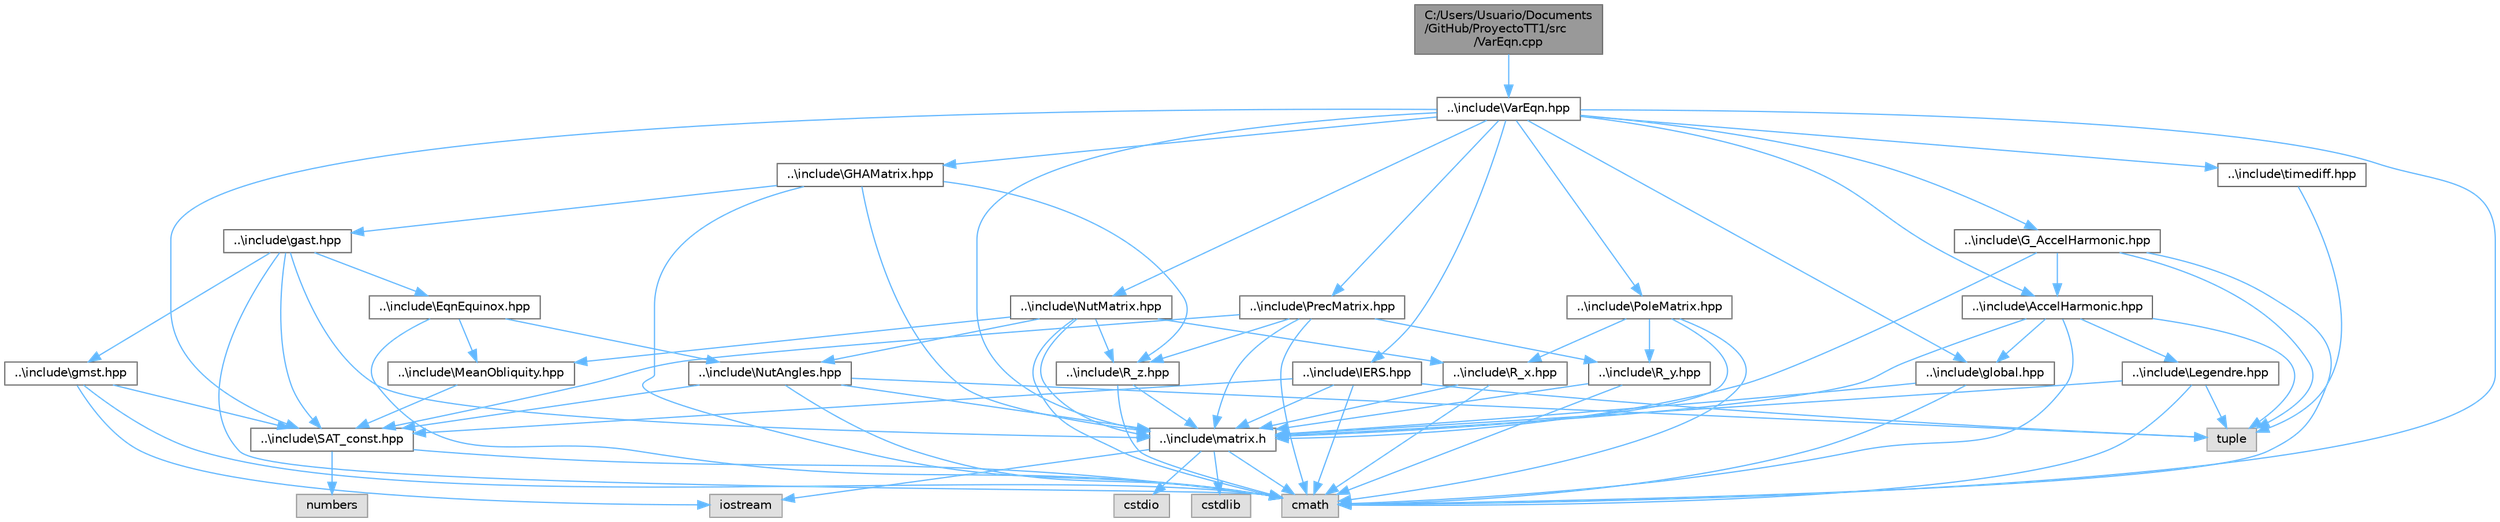 digraph "C:/Users/Usuario/Documents/GitHub/ProyectoTT1/src/VarEqn.cpp"
{
 // LATEX_PDF_SIZE
  bgcolor="transparent";
  edge [fontname=Helvetica,fontsize=10,labelfontname=Helvetica,labelfontsize=10];
  node [fontname=Helvetica,fontsize=10,shape=box,height=0.2,width=0.4];
  Node1 [id="Node000001",label="C:/Users/Usuario/Documents\l/GitHub/ProyectoTT1/src\l/VarEqn.cpp",height=0.2,width=0.4,color="gray40", fillcolor="grey60", style="filled", fontcolor="black",tooltip="Cálculo de las ecuaciones variacionales."];
  Node1 -> Node2 [id="edge80_Node000001_Node000002",color="steelblue1",style="solid",tooltip=" "];
  Node2 [id="Node000002",label="..\\include\\VarEqn.hpp",height=0.2,width=0.4,color="grey40", fillcolor="white", style="filled",URL="$_var_eqn_8hpp.html",tooltip="Este archivo de cabecera contiene una implementación de la función VarEqn."];
  Node2 -> Node3 [id="edge81_Node000002_Node000003",color="steelblue1",style="solid",tooltip=" "];
  Node3 [id="Node000003",label="cmath",height=0.2,width=0.4,color="grey60", fillcolor="#E0E0E0", style="filled",tooltip=" "];
  Node2 -> Node4 [id="edge82_Node000002_Node000004",color="steelblue1",style="solid",tooltip=" "];
  Node4 [id="Node000004",label="..\\include\\matrix.h",height=0.2,width=0.4,color="grey40", fillcolor="white", style="filled",URL="$matrix_8h.html",tooltip="Este archivo de cabecera contiene una implementación de una clase que representa una matriz."];
  Node4 -> Node5 [id="edge83_Node000004_Node000005",color="steelblue1",style="solid",tooltip=" "];
  Node5 [id="Node000005",label="cstdio",height=0.2,width=0.4,color="grey60", fillcolor="#E0E0E0", style="filled",tooltip=" "];
  Node4 -> Node6 [id="edge84_Node000004_Node000006",color="steelblue1",style="solid",tooltip=" "];
  Node6 [id="Node000006",label="cstdlib",height=0.2,width=0.4,color="grey60", fillcolor="#E0E0E0", style="filled",tooltip=" "];
  Node4 -> Node3 [id="edge85_Node000004_Node000003",color="steelblue1",style="solid",tooltip=" "];
  Node4 -> Node7 [id="edge86_Node000004_Node000007",color="steelblue1",style="solid",tooltip=" "];
  Node7 [id="Node000007",label="iostream",height=0.2,width=0.4,color="grey60", fillcolor="#E0E0E0", style="filled",tooltip=" "];
  Node2 -> Node8 [id="edge87_Node000002_Node000008",color="steelblue1",style="solid",tooltip=" "];
  Node8 [id="Node000008",label="..\\include\\SAT_const.hpp",height=0.2,width=0.4,color="grey40", fillcolor="white", style="filled",URL="$_s_a_t___const_8hpp.html",tooltip="Este archivo de cabecera contiene una implementación de una clase que contiene diferentes constantes."];
  Node8 -> Node3 [id="edge88_Node000008_Node000003",color="steelblue1",style="solid",tooltip=" "];
  Node8 -> Node9 [id="edge89_Node000008_Node000009",color="steelblue1",style="solid",tooltip=" "];
  Node9 [id="Node000009",label="numbers",height=0.2,width=0.4,color="grey60", fillcolor="#E0E0E0", style="filled",tooltip=" "];
  Node2 -> Node10 [id="edge90_Node000002_Node000010",color="steelblue1",style="solid",tooltip=" "];
  Node10 [id="Node000010",label="..\\include\\global.hpp",height=0.2,width=0.4,color="grey40", fillcolor="white", style="filled",URL="$global_8hpp.html",tooltip="Este archivo de cabecera contiene una implementación para leer ficheros."];
  Node10 -> Node3 [id="edge91_Node000010_Node000003",color="steelblue1",style="solid",tooltip=" "];
  Node10 -> Node4 [id="edge92_Node000010_Node000004",color="steelblue1",style="solid",tooltip=" "];
  Node2 -> Node11 [id="edge93_Node000002_Node000011",color="steelblue1",style="solid",tooltip=" "];
  Node11 [id="Node000011",label="..\\include\\IERS.hpp",height=0.2,width=0.4,color="grey40", fillcolor="white", style="filled",URL="$_i_e_r_s_8hpp.html",tooltip="Este archivo de cabecera contiene una implementación de la función IERS."];
  Node11 -> Node3 [id="edge94_Node000011_Node000003",color="steelblue1",style="solid",tooltip=" "];
  Node11 -> Node12 [id="edge95_Node000011_Node000012",color="steelblue1",style="solid",tooltip=" "];
  Node12 [id="Node000012",label="tuple",height=0.2,width=0.4,color="grey60", fillcolor="#E0E0E0", style="filled",tooltip=" "];
  Node11 -> Node4 [id="edge96_Node000011_Node000004",color="steelblue1",style="solid",tooltip=" "];
  Node11 -> Node8 [id="edge97_Node000011_Node000008",color="steelblue1",style="solid",tooltip=" "];
  Node2 -> Node13 [id="edge98_Node000002_Node000013",color="steelblue1",style="solid",tooltip=" "];
  Node13 [id="Node000013",label="..\\include\\timediff.hpp",height=0.2,width=0.4,color="grey40", fillcolor="white", style="filled",URL="$timediff_8hpp.html",tooltip="Este archivo de cabecera contiene una implementación de la función timediff."];
  Node13 -> Node12 [id="edge99_Node000013_Node000012",color="steelblue1",style="solid",tooltip=" "];
  Node2 -> Node14 [id="edge100_Node000002_Node000014",color="steelblue1",style="solid",tooltip=" "];
  Node14 [id="Node000014",label="..\\include\\PrecMatrix.hpp",height=0.2,width=0.4,color="grey40", fillcolor="white", style="filled",URL="$_prec_matrix_8hpp.html",tooltip="Este archivo de cabecera contiene una implementación de la función PrecMatrix."];
  Node14 -> Node3 [id="edge101_Node000014_Node000003",color="steelblue1",style="solid",tooltip=" "];
  Node14 -> Node4 [id="edge102_Node000014_Node000004",color="steelblue1",style="solid",tooltip=" "];
  Node14 -> Node8 [id="edge103_Node000014_Node000008",color="steelblue1",style="solid",tooltip=" "];
  Node14 -> Node15 [id="edge104_Node000014_Node000015",color="steelblue1",style="solid",tooltip=" "];
  Node15 [id="Node000015",label="..\\include\\R_y.hpp",height=0.2,width=0.4,color="grey40", fillcolor="white", style="filled",URL="$_r__y_8hpp.html",tooltip="Este archivo de cabecera contiene una implementación de la función R_y."];
  Node15 -> Node3 [id="edge105_Node000015_Node000003",color="steelblue1",style="solid",tooltip=" "];
  Node15 -> Node4 [id="edge106_Node000015_Node000004",color="steelblue1",style="solid",tooltip=" "];
  Node14 -> Node16 [id="edge107_Node000014_Node000016",color="steelblue1",style="solid",tooltip=" "];
  Node16 [id="Node000016",label="..\\include\\R_z.hpp",height=0.2,width=0.4,color="grey40", fillcolor="white", style="filled",URL="$_r__z_8hpp.html",tooltip="Este archivo de cabecera contiene una implementación de la función R_z."];
  Node16 -> Node3 [id="edge108_Node000016_Node000003",color="steelblue1",style="solid",tooltip=" "];
  Node16 -> Node4 [id="edge109_Node000016_Node000004",color="steelblue1",style="solid",tooltip=" "];
  Node2 -> Node17 [id="edge110_Node000002_Node000017",color="steelblue1",style="solid",tooltip=" "];
  Node17 [id="Node000017",label="..\\include\\NutMatrix.hpp",height=0.2,width=0.4,color="grey40", fillcolor="white", style="filled",URL="$_nut_matrix_8hpp.html",tooltip="Este archivo de cabecera contiene una implementación de la función NutMatrix."];
  Node17 -> Node3 [id="edge111_Node000017_Node000003",color="steelblue1",style="solid",tooltip=" "];
  Node17 -> Node4 [id="edge112_Node000017_Node000004",color="steelblue1",style="solid",tooltip=" "];
  Node17 -> Node18 [id="edge113_Node000017_Node000018",color="steelblue1",style="solid",tooltip=" "];
  Node18 [id="Node000018",label="..\\include\\MeanObliquity.hpp",height=0.2,width=0.4,color="grey40", fillcolor="white", style="filled",URL="$_mean_obliquity_8hpp.html",tooltip="Este archivo de cabecera contiene una implementación de la función MeanObliquity."];
  Node18 -> Node8 [id="edge114_Node000018_Node000008",color="steelblue1",style="solid",tooltip=" "];
  Node17 -> Node19 [id="edge115_Node000017_Node000019",color="steelblue1",style="solid",tooltip=" "];
  Node19 [id="Node000019",label="..\\include\\NutAngles.hpp",height=0.2,width=0.4,color="grey40", fillcolor="white", style="filled",URL="$_nut_angles_8hpp.html",tooltip="Este archivo de cabecera contiene una implementación de la función NutAngles."];
  Node19 -> Node3 [id="edge116_Node000019_Node000003",color="steelblue1",style="solid",tooltip=" "];
  Node19 -> Node12 [id="edge117_Node000019_Node000012",color="steelblue1",style="solid",tooltip=" "];
  Node19 -> Node4 [id="edge118_Node000019_Node000004",color="steelblue1",style="solid",tooltip=" "];
  Node19 -> Node8 [id="edge119_Node000019_Node000008",color="steelblue1",style="solid",tooltip=" "];
  Node17 -> Node20 [id="edge120_Node000017_Node000020",color="steelblue1",style="solid",tooltip=" "];
  Node20 [id="Node000020",label="..\\include\\R_x.hpp",height=0.2,width=0.4,color="grey40", fillcolor="white", style="filled",URL="$_r__x_8hpp.html",tooltip="Este archivo de cabecera contiene una implementación de la función R_x."];
  Node20 -> Node3 [id="edge121_Node000020_Node000003",color="steelblue1",style="solid",tooltip=" "];
  Node20 -> Node4 [id="edge122_Node000020_Node000004",color="steelblue1",style="solid",tooltip=" "];
  Node17 -> Node16 [id="edge123_Node000017_Node000016",color="steelblue1",style="solid",tooltip=" "];
  Node2 -> Node21 [id="edge124_Node000002_Node000021",color="steelblue1",style="solid",tooltip=" "];
  Node21 [id="Node000021",label="..\\include\\PoleMatrix.hpp",height=0.2,width=0.4,color="grey40", fillcolor="white", style="filled",URL="$_pole_matrix_8hpp.html",tooltip="Este archivo de cabecera contiene una implementación de la función PoleMatrix."];
  Node21 -> Node3 [id="edge125_Node000021_Node000003",color="steelblue1",style="solid",tooltip=" "];
  Node21 -> Node4 [id="edge126_Node000021_Node000004",color="steelblue1",style="solid",tooltip=" "];
  Node21 -> Node20 [id="edge127_Node000021_Node000020",color="steelblue1",style="solid",tooltip=" "];
  Node21 -> Node15 [id="edge128_Node000021_Node000015",color="steelblue1",style="solid",tooltip=" "];
  Node2 -> Node22 [id="edge129_Node000002_Node000022",color="steelblue1",style="solid",tooltip=" "];
  Node22 [id="Node000022",label="..\\include\\GHAMatrix.hpp",height=0.2,width=0.4,color="grey40", fillcolor="white", style="filled",URL="$_g_h_a_matrix_8hpp.html",tooltip="Este archivo de cabecera contiene una implementación de la función GHAMatrix."];
  Node22 -> Node3 [id="edge130_Node000022_Node000003",color="steelblue1",style="solid",tooltip=" "];
  Node22 -> Node4 [id="edge131_Node000022_Node000004",color="steelblue1",style="solid",tooltip=" "];
  Node22 -> Node16 [id="edge132_Node000022_Node000016",color="steelblue1",style="solid",tooltip=" "];
  Node22 -> Node23 [id="edge133_Node000022_Node000023",color="steelblue1",style="solid",tooltip=" "];
  Node23 [id="Node000023",label="..\\include\\gast.hpp",height=0.2,width=0.4,color="grey40", fillcolor="white", style="filled",URL="$gast_8hpp.html",tooltip="Este archivo de cabecera contiene una implementación de la función gast."];
  Node23 -> Node3 [id="edge134_Node000023_Node000003",color="steelblue1",style="solid",tooltip=" "];
  Node23 -> Node4 [id="edge135_Node000023_Node000004",color="steelblue1",style="solid",tooltip=" "];
  Node23 -> Node24 [id="edge136_Node000023_Node000024",color="steelblue1",style="solid",tooltip=" "];
  Node24 [id="Node000024",label="..\\include\\gmst.hpp",height=0.2,width=0.4,color="grey40", fillcolor="white", style="filled",URL="$gmst_8hpp.html",tooltip="Este archivo de cabecera contiene una implementación de la función gmst."];
  Node24 -> Node3 [id="edge137_Node000024_Node000003",color="steelblue1",style="solid",tooltip=" "];
  Node24 -> Node7 [id="edge138_Node000024_Node000007",color="steelblue1",style="solid",tooltip=" "];
  Node24 -> Node8 [id="edge139_Node000024_Node000008",color="steelblue1",style="solid",tooltip=" "];
  Node23 -> Node25 [id="edge140_Node000023_Node000025",color="steelblue1",style="solid",tooltip=" "];
  Node25 [id="Node000025",label="..\\include\\EqnEquinox.hpp",height=0.2,width=0.4,color="grey40", fillcolor="white", style="filled",URL="$_eqn_equinox_8hpp.html",tooltip="Este archivo de cabecera contiene una implementación de la función EqnEquinox."];
  Node25 -> Node3 [id="edge141_Node000025_Node000003",color="steelblue1",style="solid",tooltip=" "];
  Node25 -> Node19 [id="edge142_Node000025_Node000019",color="steelblue1",style="solid",tooltip=" "];
  Node25 -> Node18 [id="edge143_Node000025_Node000018",color="steelblue1",style="solid",tooltip=" "];
  Node23 -> Node8 [id="edge144_Node000023_Node000008",color="steelblue1",style="solid",tooltip=" "];
  Node2 -> Node26 [id="edge145_Node000002_Node000026",color="steelblue1",style="solid",tooltip=" "];
  Node26 [id="Node000026",label="..\\include\\AccelHarmonic.hpp",height=0.2,width=0.4,color="grey40", fillcolor="white", style="filled",URL="$_accel_harmonic_8hpp.html",tooltip="Este archivo de cabecera contiene una implementación de la función AccelHarmonic."];
  Node26 -> Node3 [id="edge146_Node000026_Node000003",color="steelblue1",style="solid",tooltip=" "];
  Node26 -> Node12 [id="edge147_Node000026_Node000012",color="steelblue1",style="solid",tooltip=" "];
  Node26 -> Node4 [id="edge148_Node000026_Node000004",color="steelblue1",style="solid",tooltip=" "];
  Node26 -> Node10 [id="edge149_Node000026_Node000010",color="steelblue1",style="solid",tooltip=" "];
  Node26 -> Node27 [id="edge150_Node000026_Node000027",color="steelblue1",style="solid",tooltip=" "];
  Node27 [id="Node000027",label="..\\include\\Legendre.hpp",height=0.2,width=0.4,color="grey40", fillcolor="white", style="filled",URL="$_legendre_8hpp.html",tooltip="Este archivo de cabecera contiene una implementación de la función Legendre."];
  Node27 -> Node3 [id="edge151_Node000027_Node000003",color="steelblue1",style="solid",tooltip=" "];
  Node27 -> Node12 [id="edge152_Node000027_Node000012",color="steelblue1",style="solid",tooltip=" "];
  Node27 -> Node4 [id="edge153_Node000027_Node000004",color="steelblue1",style="solid",tooltip=" "];
  Node2 -> Node28 [id="edge154_Node000002_Node000028",color="steelblue1",style="solid",tooltip=" "];
  Node28 [id="Node000028",label="..\\include\\G_AccelHarmonic.hpp",height=0.2,width=0.4,color="grey40", fillcolor="white", style="filled",URL="$_g___accel_harmonic_8hpp.html",tooltip="Este archivo de cabecera contiene una implementación de la función G_AccelHarmonic."];
  Node28 -> Node3 [id="edge155_Node000028_Node000003",color="steelblue1",style="solid",tooltip=" "];
  Node28 -> Node12 [id="edge156_Node000028_Node000012",color="steelblue1",style="solid",tooltip=" "];
  Node28 -> Node4 [id="edge157_Node000028_Node000004",color="steelblue1",style="solid",tooltip=" "];
  Node28 -> Node26 [id="edge158_Node000028_Node000026",color="steelblue1",style="solid",tooltip=" "];
}
